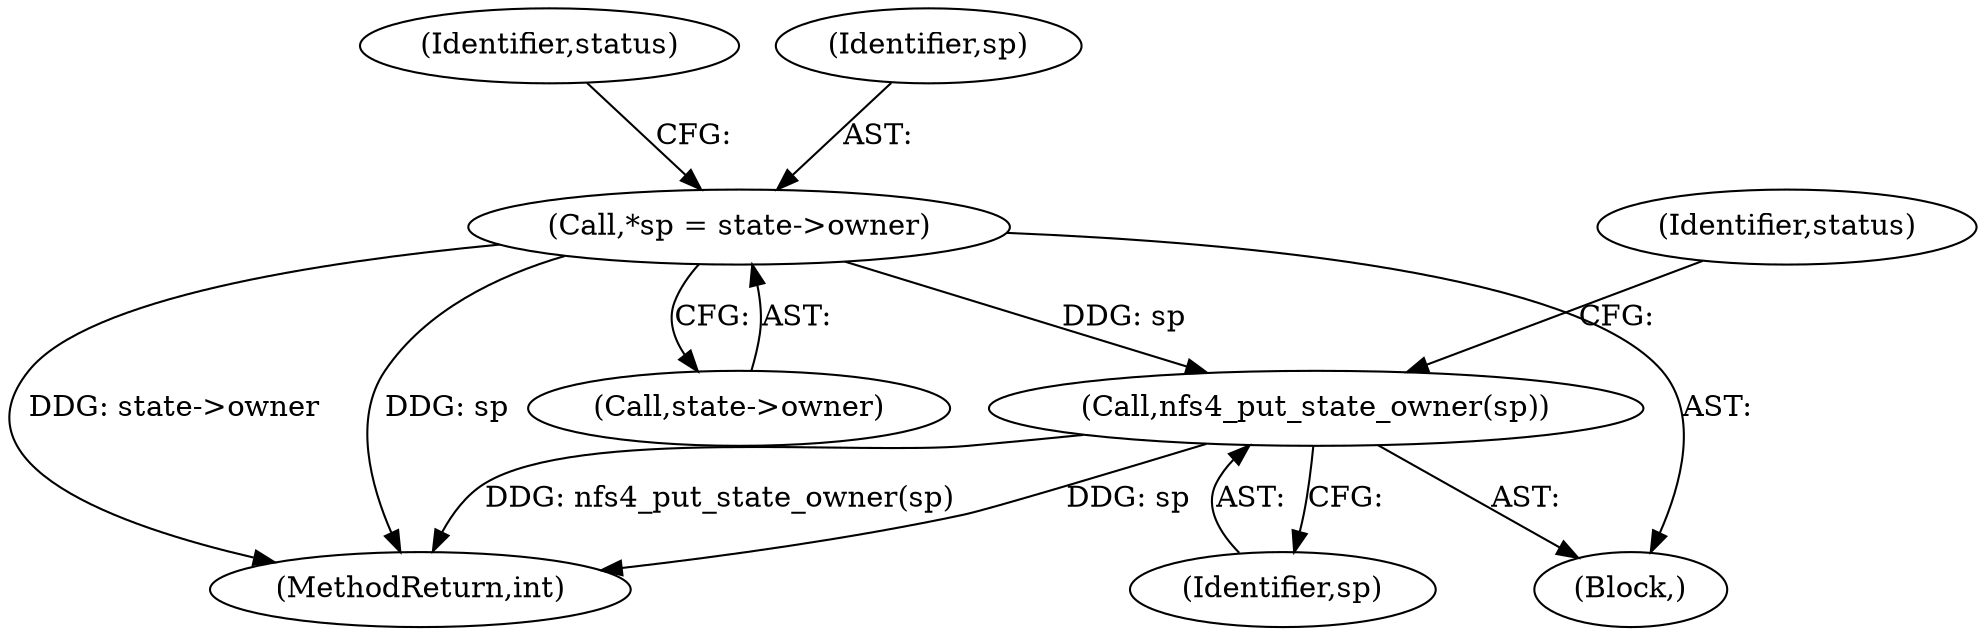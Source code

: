 digraph "0_linux_dc0b027dfadfcb8a5504f7d8052754bf8d501ab9_8@pointer" {
"1000115" [label="(Call,*sp = state->owner)"];
"1000311" [label="(Call,nfs4_put_state_owner(sp))"];
"1000105" [label="(Block,)"];
"1000125" [label="(Identifier,status)"];
"1000314" [label="(Identifier,status)"];
"1000312" [label="(Identifier,sp)"];
"1000315" [label="(MethodReturn,int)"];
"1000311" [label="(Call,nfs4_put_state_owner(sp))"];
"1000116" [label="(Identifier,sp)"];
"1000117" [label="(Call,state->owner)"];
"1000115" [label="(Call,*sp = state->owner)"];
"1000115" -> "1000105"  [label="AST: "];
"1000115" -> "1000117"  [label="CFG: "];
"1000116" -> "1000115"  [label="AST: "];
"1000117" -> "1000115"  [label="AST: "];
"1000125" -> "1000115"  [label="CFG: "];
"1000115" -> "1000315"  [label="DDG: state->owner"];
"1000115" -> "1000315"  [label="DDG: sp"];
"1000115" -> "1000311"  [label="DDG: sp"];
"1000311" -> "1000105"  [label="AST: "];
"1000311" -> "1000312"  [label="CFG: "];
"1000312" -> "1000311"  [label="AST: "];
"1000314" -> "1000311"  [label="CFG: "];
"1000311" -> "1000315"  [label="DDG: sp"];
"1000311" -> "1000315"  [label="DDG: nfs4_put_state_owner(sp)"];
}
